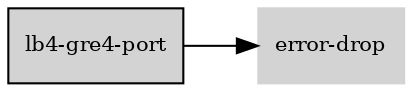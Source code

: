 digraph "lb4_gre4_port_subgraph" {
  rankdir=LR;
  node [shape=box, style=filled, fontsize=10, color=lightgray, fontcolor=black, fillcolor=lightgray];
  "lb4-gre4-port" [color=black, fontcolor=black, fillcolor=lightgray];
  edge [fontsize=8];
  "lb4-gre4-port" -> "error-drop";
}
